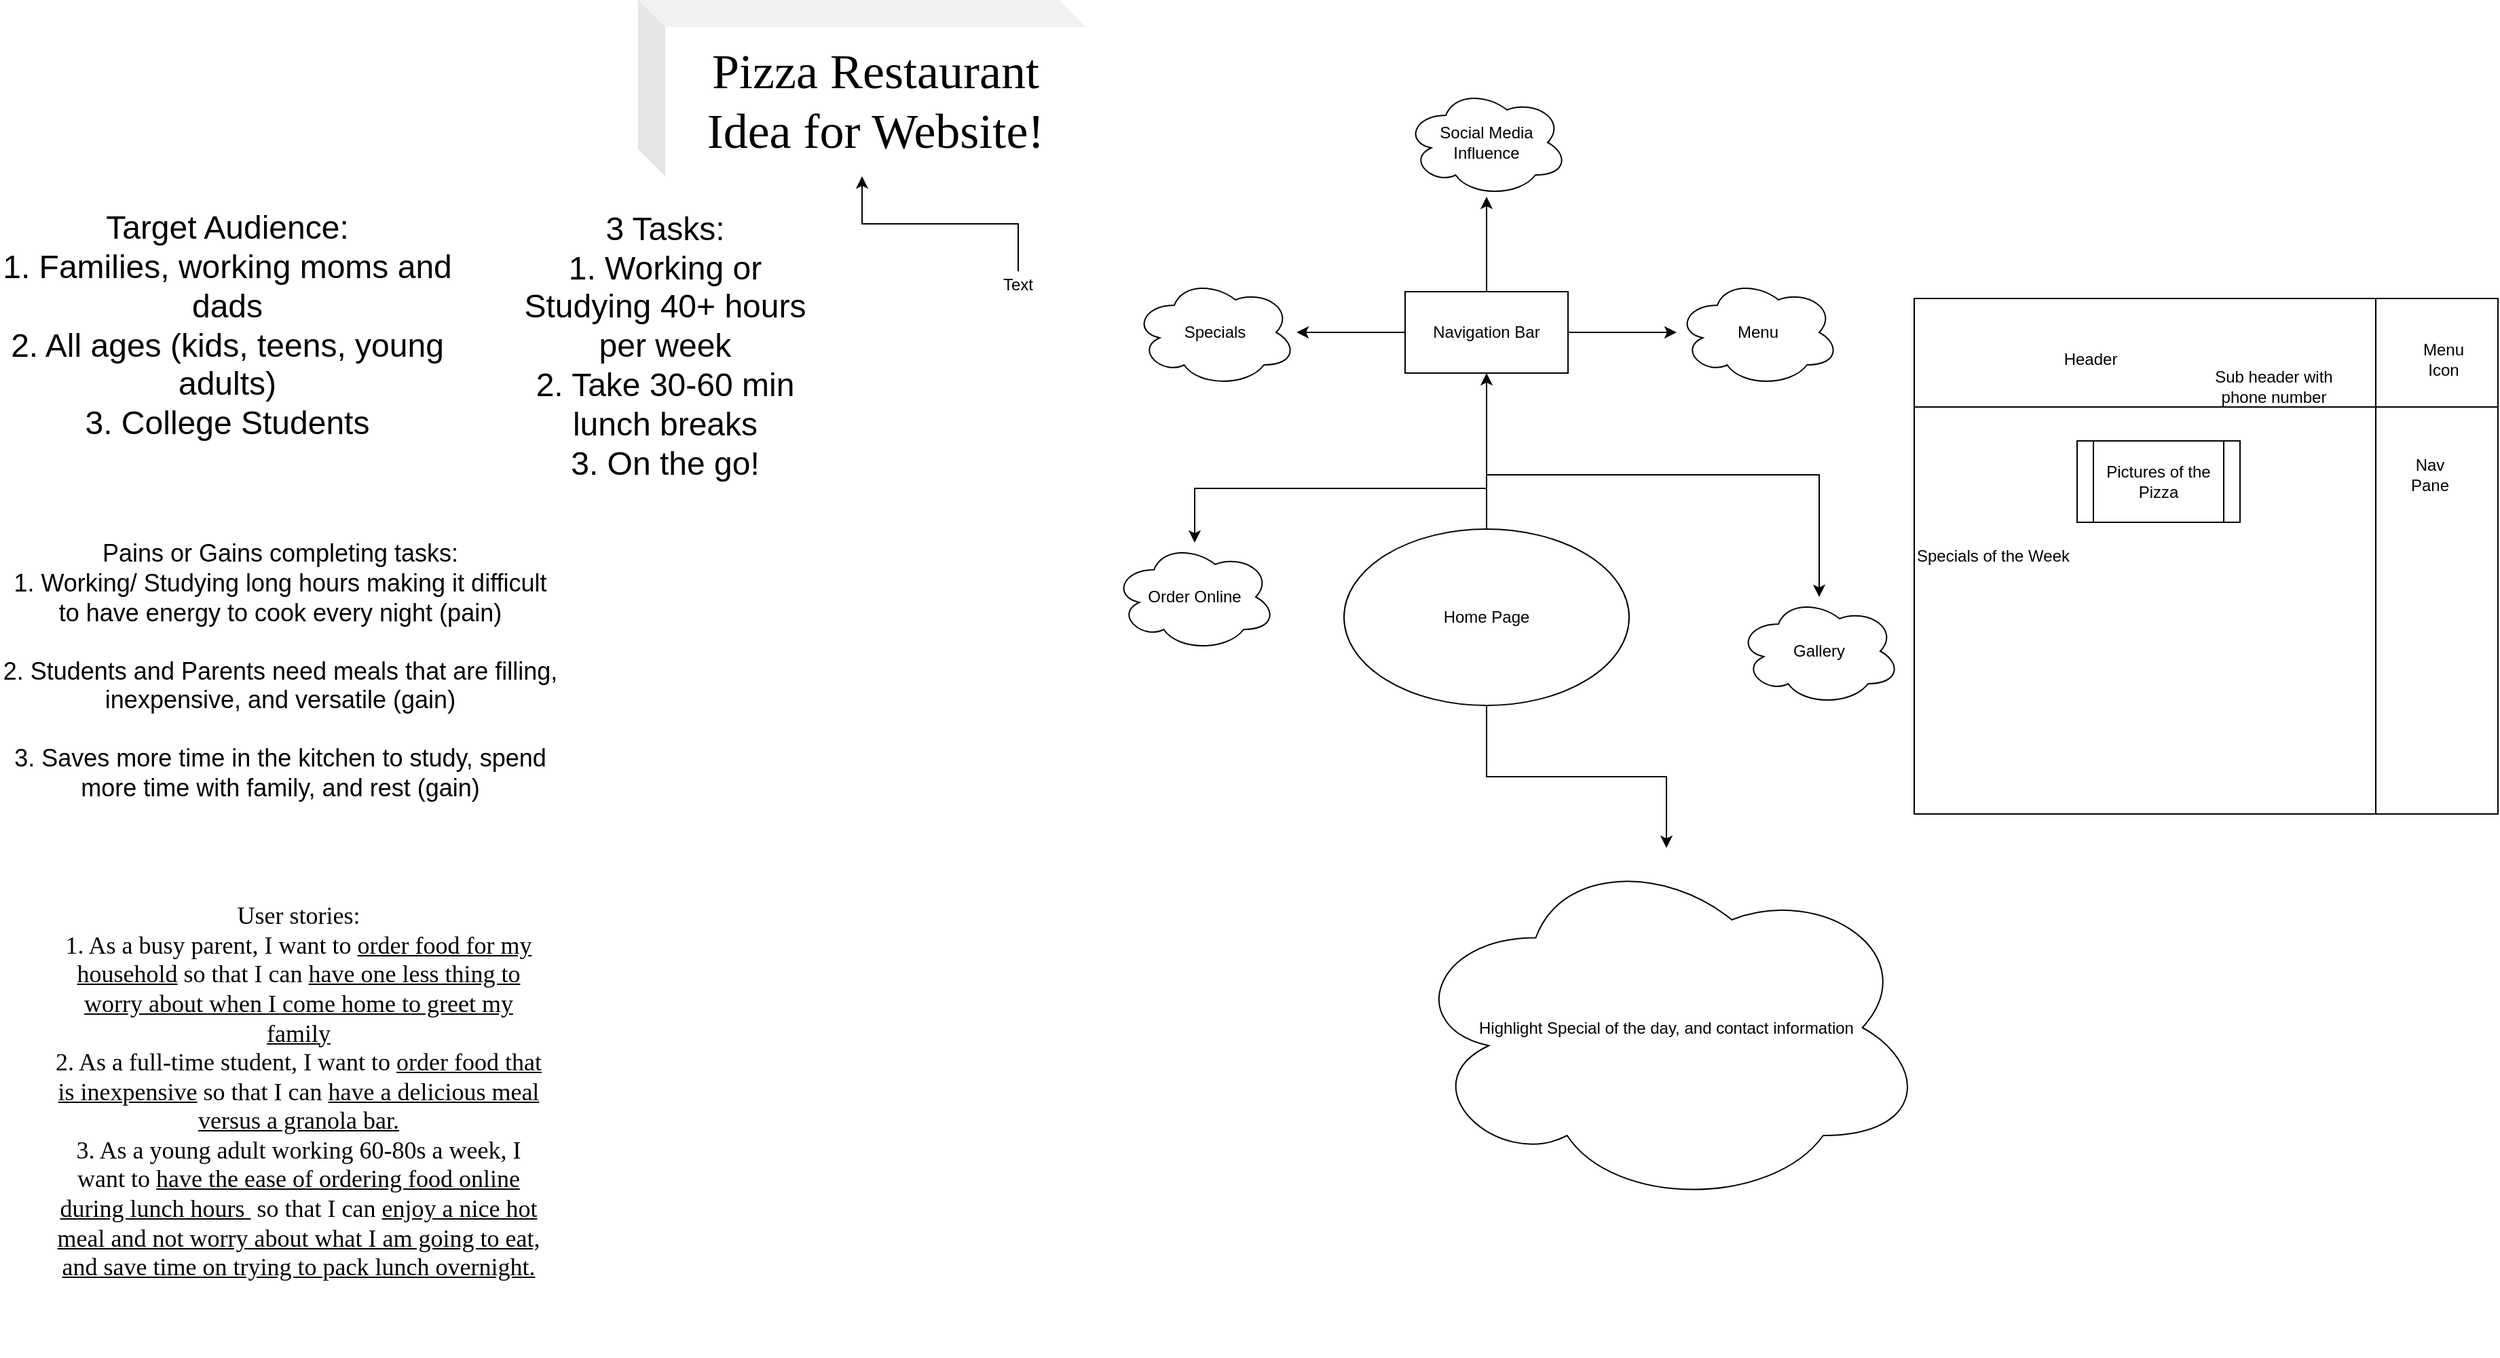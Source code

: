 <mxfile version="13.4.9" type="github">
  <diagram id="C5RBs43oDa-KdzZeNtuy" name="Page-1">
    <mxGraphModel dx="2249" dy="1931" grid="1" gridSize="10" guides="1" tooltips="1" connect="1" arrows="1" fold="1" page="1" pageScale="1" pageWidth="827" pageHeight="1169" math="0" shadow="0">
      <root>
        <mxCell id="WIyWlLk6GJQsqaUBKTNV-0" />
        <mxCell id="WIyWlLk6GJQsqaUBKTNV-1" parent="WIyWlLk6GJQsqaUBKTNV-0" />
        <mxCell id="LRgtKBB10IDBJqXaKjea-1" value="&lt;font style=&quot;font-size: 24px&quot;&gt;Target Audience:&lt;br&gt;1. Families, working moms and dads&lt;br&gt;2. All ages (kids, teens, young adults)&lt;br&gt;3. College Students&lt;/font&gt;" style="text;html=1;strokeColor=none;fillColor=none;align=center;verticalAlign=middle;whiteSpace=wrap;rounded=0;" parent="WIyWlLk6GJQsqaUBKTNV-1" vertex="1">
          <mxGeometry x="-260" y="-10" width="335" height="180" as="geometry" />
        </mxCell>
        <mxCell id="LRgtKBB10IDBJqXaKjea-2" value="&lt;font&gt;&lt;font style=&quot;font-size: 24px&quot;&gt;3 Tasks:&lt;br&gt;1. Working or Studying 40+ hours per week&lt;br&gt;2. Take 30-60 min lunch breaks&lt;br&gt;3. On the go!&lt;/font&gt;&lt;br&gt;&lt;/font&gt;" style="text;html=1;strokeColor=none;fillColor=none;align=center;verticalAlign=middle;whiteSpace=wrap;rounded=0;" parent="WIyWlLk6GJQsqaUBKTNV-1" vertex="1">
          <mxGeometry x="110" y="25" width="240" height="140" as="geometry" />
        </mxCell>
        <mxCell id="LRgtKBB10IDBJqXaKjea-3" value="&lt;font style=&quot;font-size: 18px&quot;&gt;&lt;font&gt;Pains or Gains completing tasks:&lt;br&gt;1. Working/ Studying long hours making it difficult to have energy to cook every night (pain)&lt;br&gt;&lt;br&gt;2. Students and Parents need meals that are filling, inexpensive, and versatile (gain)&lt;br&gt;&lt;br&gt;&lt;/font&gt;3. Saves more time in the kitchen to study, spend more time with family, and rest (gain)&lt;/font&gt;" style="text;html=1;strokeColor=none;fillColor=none;align=center;verticalAlign=middle;whiteSpace=wrap;rounded=0;" parent="WIyWlLk6GJQsqaUBKTNV-1" vertex="1">
          <mxGeometry x="-260" y="200" width="412.5" height="270" as="geometry" />
        </mxCell>
        <mxCell id="LRgtKBB10IDBJqXaKjea-6" value="" style="edgeStyle=orthogonalEdgeStyle;rounded=0;orthogonalLoop=1;jettySize=auto;html=1;" parent="WIyWlLk6GJQsqaUBKTNV-1" source="LRgtKBB10IDBJqXaKjea-4" target="LRgtKBB10IDBJqXaKjea-5" edge="1">
          <mxGeometry relative="1" as="geometry" />
        </mxCell>
        <mxCell id="LRgtKBB10IDBJqXaKjea-4" value="Text" style="text;html=1;strokeColor=none;fillColor=none;align=center;verticalAlign=middle;whiteSpace=wrap;rounded=0;" parent="WIyWlLk6GJQsqaUBKTNV-1" vertex="1">
          <mxGeometry x="470" y="40" width="40" height="20" as="geometry" />
        </mxCell>
        <mxCell id="LRgtKBB10IDBJqXaKjea-5" value="&lt;font face=&quot;Times New Roman&quot; style=&quot;font-size: 36px&quot;&gt;Pizza Restaurant Idea for Website!&lt;/font&gt;" style="shape=cube;whiteSpace=wrap;html=1;boundedLbl=1;backgroundOutline=1;darkOpacity=0.05;darkOpacity2=0.1;rounded=0;strokeColor=none;fillColor=none;" parent="WIyWlLk6GJQsqaUBKTNV-1" vertex="1">
          <mxGeometry x="210" y="-160" width="330" height="130" as="geometry" />
        </mxCell>
        <mxCell id="LRgtKBB10IDBJqXaKjea-7" value="&lt;font face=&quot;Times New Roman&quot; style=&quot;font-size: 18px&quot;&gt;User stories:&lt;br&gt;1. As a busy parent, I want to &lt;u&gt;order food for my household&lt;/u&gt;&amp;nbsp;so that I can &lt;u&gt;have one less thing to worry about when I come home to greet my family&lt;/u&gt;&lt;br&gt;2. As a full-time student, I want to &lt;u&gt;order food that is inexpensive&lt;/u&gt;&amp;nbsp;so that I can &lt;u&gt;have a delicious meal versus a granola bar.&lt;/u&gt;&lt;br&gt;3. As a young adult working 60-80s a week, I want to &lt;u&gt;have the ease of ordering food online during lunch hours&amp;nbsp;&lt;/u&gt;&amp;nbsp;so that I can &lt;u&gt;enjoy a nice hot meal and not worry about what I am going to eat, and save time on trying to pack lunch overnight.&lt;/u&gt;&lt;br&gt;&lt;/font&gt;" style="text;html=1;strokeColor=none;fillColor=none;align=center;verticalAlign=middle;whiteSpace=wrap;rounded=0;" parent="WIyWlLk6GJQsqaUBKTNV-1" vertex="1">
          <mxGeometry x="-220" y="450" width="360" height="390" as="geometry" />
        </mxCell>
        <mxCell id="LRgtKBB10IDBJqXaKjea-12" value="" style="edgeStyle=orthogonalEdgeStyle;rounded=0;orthogonalLoop=1;jettySize=auto;html=1;" parent="WIyWlLk6GJQsqaUBKTNV-1" source="LRgtKBB10IDBJqXaKjea-10" target="LRgtKBB10IDBJqXaKjea-11" edge="1">
          <mxGeometry relative="1" as="geometry" />
        </mxCell>
        <mxCell id="LRgtKBB10IDBJqXaKjea-20" value="" style="edgeStyle=orthogonalEdgeStyle;rounded=0;orthogonalLoop=1;jettySize=auto;html=1;" parent="WIyWlLk6GJQsqaUBKTNV-1" source="LRgtKBB10IDBJqXaKjea-10" target="LRgtKBB10IDBJqXaKjea-19" edge="1">
          <mxGeometry relative="1" as="geometry" />
        </mxCell>
        <mxCell id="LRgtKBB10IDBJqXaKjea-10" value="Home Page" style="ellipse;whiteSpace=wrap;html=1;" parent="WIyWlLk6GJQsqaUBKTNV-1" vertex="1">
          <mxGeometry x="730" y="230" width="210" height="130" as="geometry" />
        </mxCell>
        <mxCell id="LRgtKBB10IDBJqXaKjea-14" value="" style="edgeStyle=orthogonalEdgeStyle;rounded=0;orthogonalLoop=1;jettySize=auto;html=1;" parent="WIyWlLk6GJQsqaUBKTNV-1" source="LRgtKBB10IDBJqXaKjea-11" target="LRgtKBB10IDBJqXaKjea-13" edge="1">
          <mxGeometry relative="1" as="geometry">
            <Array as="points">
              <mxPoint x="975" y="85" />
            </Array>
          </mxGeometry>
        </mxCell>
        <mxCell id="LRgtKBB10IDBJqXaKjea-16" value="" style="edgeStyle=orthogonalEdgeStyle;rounded=0;orthogonalLoop=1;jettySize=auto;html=1;" parent="WIyWlLk6GJQsqaUBKTNV-1" source="LRgtKBB10IDBJqXaKjea-11" target="LRgtKBB10IDBJqXaKjea-15" edge="1">
          <mxGeometry relative="1" as="geometry" />
        </mxCell>
        <mxCell id="LRgtKBB10IDBJqXaKjea-18" value="" style="edgeStyle=orthogonalEdgeStyle;rounded=0;orthogonalLoop=1;jettySize=auto;html=1;" parent="WIyWlLk6GJQsqaUBKTNV-1" source="LRgtKBB10IDBJqXaKjea-11" target="LRgtKBB10IDBJqXaKjea-17" edge="1">
          <mxGeometry relative="1" as="geometry" />
        </mxCell>
        <mxCell id="LRgtKBB10IDBJqXaKjea-22" style="edgeStyle=orthogonalEdgeStyle;rounded=0;orthogonalLoop=1;jettySize=auto;html=1;" parent="WIyWlLk6GJQsqaUBKTNV-1" source="LRgtKBB10IDBJqXaKjea-11" target="LRgtKBB10IDBJqXaKjea-23" edge="1">
          <mxGeometry relative="1" as="geometry">
            <mxPoint x="1080" y="320" as="targetPoint" />
            <Array as="points">
              <mxPoint x="835" y="190" />
              <mxPoint x="1080" y="190" />
            </Array>
          </mxGeometry>
        </mxCell>
        <mxCell id="LRgtKBB10IDBJqXaKjea-24" style="edgeStyle=orthogonalEdgeStyle;rounded=0;orthogonalLoop=1;jettySize=auto;html=1;" parent="WIyWlLk6GJQsqaUBKTNV-1" source="LRgtKBB10IDBJqXaKjea-11" target="LRgtKBB10IDBJqXaKjea-25" edge="1">
          <mxGeometry relative="1" as="geometry">
            <mxPoint x="620" y="280" as="targetPoint" />
            <Array as="points">
              <mxPoint x="835" y="200" />
              <mxPoint x="620" y="200" />
            </Array>
          </mxGeometry>
        </mxCell>
        <mxCell id="LRgtKBB10IDBJqXaKjea-11" value="Navigation Bar" style="whiteSpace=wrap;html=1;" parent="WIyWlLk6GJQsqaUBKTNV-1" vertex="1">
          <mxGeometry x="775" y="55" width="120" height="60" as="geometry" />
        </mxCell>
        <mxCell id="LRgtKBB10IDBJqXaKjea-13" value="Menu" style="ellipse;shape=cloud;whiteSpace=wrap;html=1;" parent="WIyWlLk6GJQsqaUBKTNV-1" vertex="1">
          <mxGeometry x="975" y="45" width="120" height="80" as="geometry" />
        </mxCell>
        <mxCell id="LRgtKBB10IDBJqXaKjea-15" value="Specials" style="ellipse;shape=cloud;whiteSpace=wrap;html=1;" parent="WIyWlLk6GJQsqaUBKTNV-1" vertex="1">
          <mxGeometry x="575" y="45" width="120" height="80" as="geometry" />
        </mxCell>
        <mxCell id="LRgtKBB10IDBJqXaKjea-17" value="Social Media Influence" style="ellipse;shape=cloud;whiteSpace=wrap;html=1;" parent="WIyWlLk6GJQsqaUBKTNV-1" vertex="1">
          <mxGeometry x="775" y="-95" width="120" height="80" as="geometry" />
        </mxCell>
        <mxCell id="LRgtKBB10IDBJqXaKjea-19" value="Highlight Special of the day, and contact information" style="ellipse;shape=cloud;whiteSpace=wrap;html=1;" parent="WIyWlLk6GJQsqaUBKTNV-1" vertex="1">
          <mxGeometry x="775" y="465" width="385" height="265" as="geometry" />
        </mxCell>
        <mxCell id="LRgtKBB10IDBJqXaKjea-23" value="Gallery" style="ellipse;shape=cloud;whiteSpace=wrap;html=1;" parent="WIyWlLk6GJQsqaUBKTNV-1" vertex="1">
          <mxGeometry x="1020" y="280" width="120" height="80" as="geometry" />
        </mxCell>
        <mxCell id="LRgtKBB10IDBJqXaKjea-25" value="Order Online" style="ellipse;shape=cloud;whiteSpace=wrap;html=1;" parent="WIyWlLk6GJQsqaUBKTNV-1" vertex="1">
          <mxGeometry x="560" y="240" width="120" height="80" as="geometry" />
        </mxCell>
        <mxCell id="7tNLmE3YbWITD4cNubPM-0" value="Specials of the Week" style="shape=internalStorage;whiteSpace=wrap;html=1;backgroundOutline=1;flipH=1;dx=90;dy=80;align=left;" vertex="1" parent="WIyWlLk6GJQsqaUBKTNV-1">
          <mxGeometry x="1150" y="60" width="430" height="380" as="geometry" />
        </mxCell>
        <mxCell id="7tNLmE3YbWITD4cNubPM-1" value="Sub header with phone number" style="text;html=1;strokeColor=none;fillColor=none;align=center;verticalAlign=middle;whiteSpace=wrap;rounded=0;" vertex="1" parent="WIyWlLk6GJQsqaUBKTNV-1">
          <mxGeometry x="1370" y="115" width="90" height="20" as="geometry" />
        </mxCell>
        <mxCell id="7tNLmE3YbWITD4cNubPM-2" value="Menu Icon" style="text;html=1;strokeColor=none;fillColor=none;align=center;verticalAlign=middle;whiteSpace=wrap;rounded=0;" vertex="1" parent="WIyWlLk6GJQsqaUBKTNV-1">
          <mxGeometry x="1520" y="95" width="40" height="20" as="geometry" />
        </mxCell>
        <mxCell id="7tNLmE3YbWITD4cNubPM-3" value="Pictures of the Pizza" style="shape=process;whiteSpace=wrap;html=1;backgroundOutline=1;" vertex="1" parent="WIyWlLk6GJQsqaUBKTNV-1">
          <mxGeometry x="1270" y="165" width="120" height="60" as="geometry" />
        </mxCell>
        <mxCell id="7tNLmE3YbWITD4cNubPM-4" value="Header" style="text;html=1;strokeColor=none;fillColor=none;align=center;verticalAlign=middle;whiteSpace=wrap;rounded=0;" vertex="1" parent="WIyWlLk6GJQsqaUBKTNV-1">
          <mxGeometry x="1260" y="95" width="40" height="20" as="geometry" />
        </mxCell>
        <mxCell id="7tNLmE3YbWITD4cNubPM-5" value="Nav Pane" style="text;html=1;strokeColor=none;fillColor=none;align=center;verticalAlign=middle;whiteSpace=wrap;rounded=0;" vertex="1" parent="WIyWlLk6GJQsqaUBKTNV-1">
          <mxGeometry x="1510" y="180" width="40" height="20" as="geometry" />
        </mxCell>
      </root>
    </mxGraphModel>
  </diagram>
</mxfile>
